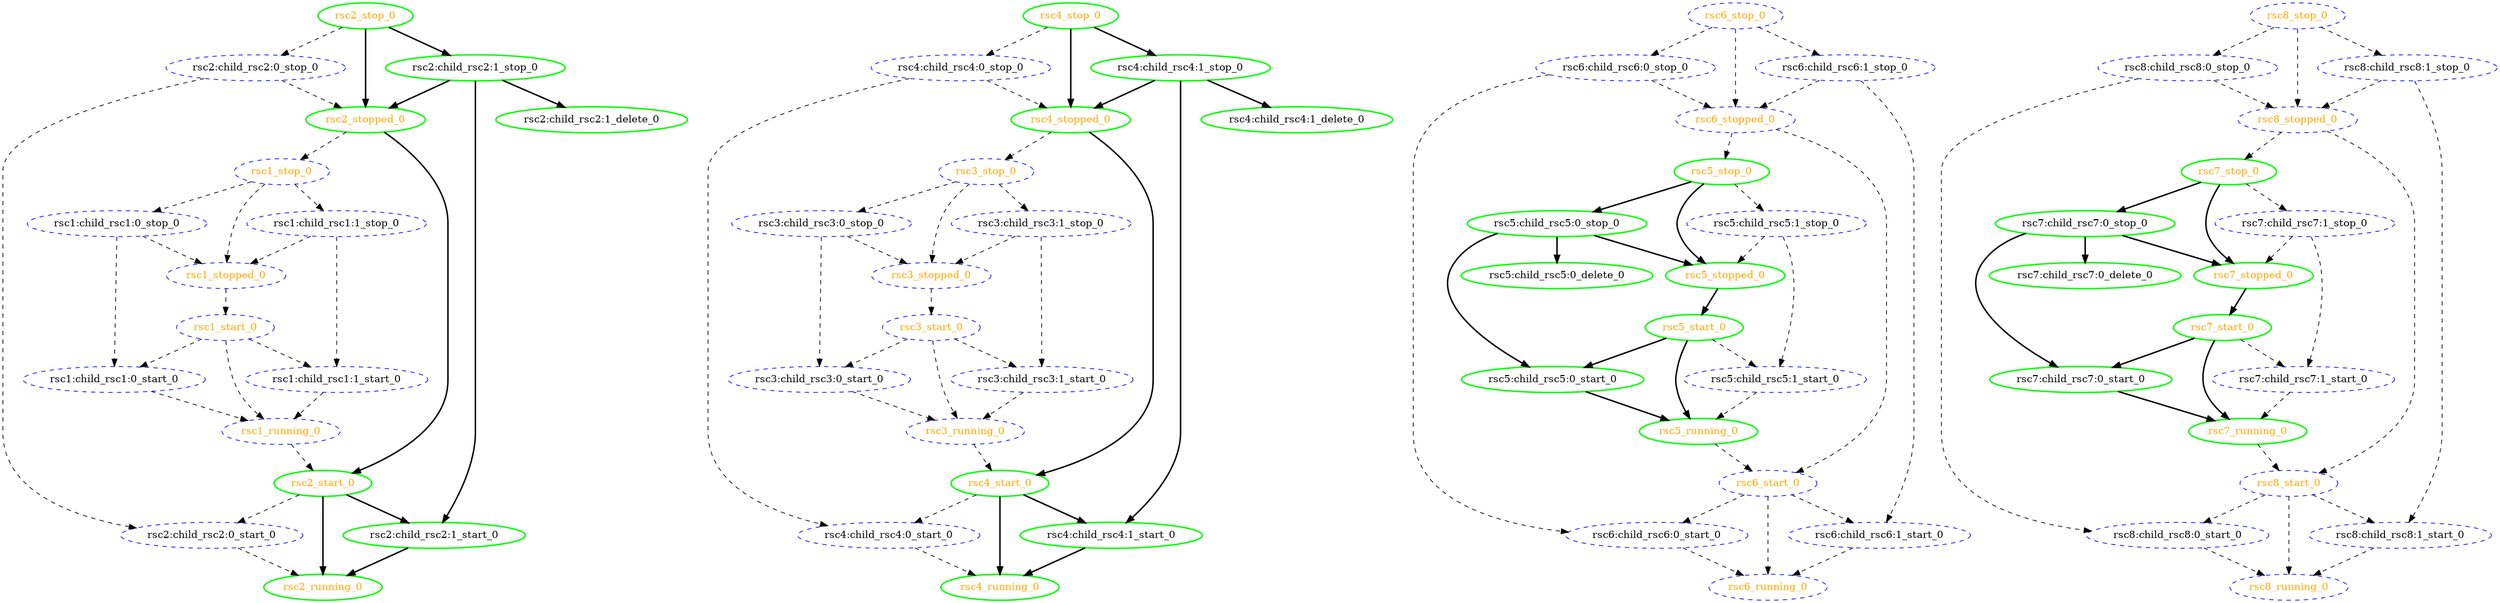 digraph "g" {
	size = "30,30"
"rsc1:child_rsc1:0_stop_0" [ style="dashed" color="blue" fontcolor="black" ]
"rsc1:child_rsc1:0_start_0" [ style="dashed" color="blue" fontcolor="black" ]
"rsc1:child_rsc1:1_stop_0" [ style="dashed" color="blue" fontcolor="black" ]
"rsc1:child_rsc1:1_start_0" [ style="dashed" color="blue" fontcolor="black" ]
"rsc1_start_0" [ style="dashed" color="blue" fontcolor="orange" ]
"rsc1_running_0" [ style="dashed" color="blue" fontcolor="orange" ]
"rsc1_stop_0" [ style="dashed" color="blue" fontcolor="orange" ]
"rsc1_stopped_0" [ style="dashed" color="blue" fontcolor="orange" ]
"rsc2:child_rsc2:0_stop_0" [ style="dashed" color="blue" fontcolor="black" ]
"rsc2:child_rsc2:0_start_0" [ style="dashed" color="blue" fontcolor="black" ]
"rsc2:child_rsc2:1_stop_0" [ tooltip="node1" style=bold color="green" fontcolor="black" ]
"rsc2:child_rsc2:1_start_0" [ tooltip="node2" style=bold color="green" fontcolor="black" ]
"rsc2:child_rsc2:1_delete_0" [ tooltip="node1" style=bold color="green" fontcolor="black" ]
"rsc2_start_0" [ tooltip="" style=bold color="green" fontcolor="orange" ]
"rsc2_running_0" [ tooltip="" style=bold color="green" fontcolor="orange" ]
"rsc2_stop_0" [ tooltip="" style=bold color="green" fontcolor="orange" ]
"rsc2_stopped_0" [ tooltip="" style=bold color="green" fontcolor="orange" ]
"rsc3:child_rsc3:0_stop_0" [ style="dashed" color="blue" fontcolor="black" ]
"rsc3:child_rsc3:0_start_0" [ style="dashed" color="blue" fontcolor="black" ]
"rsc3:child_rsc3:1_stop_0" [ style="dashed" color="blue" fontcolor="black" ]
"rsc3:child_rsc3:1_start_0" [ style="dashed" color="blue" fontcolor="black" ]
"rsc3_start_0" [ style="dashed" color="blue" fontcolor="orange" ]
"rsc3_running_0" [ style="dashed" color="blue" fontcolor="orange" ]
"rsc3_stop_0" [ style="dashed" color="blue" fontcolor="orange" ]
"rsc3_stopped_0" [ style="dashed" color="blue" fontcolor="orange" ]
"rsc4:child_rsc4:0_stop_0" [ style="dashed" color="blue" fontcolor="black" ]
"rsc4:child_rsc4:0_start_0" [ style="dashed" color="blue" fontcolor="black" ]
"rsc4:child_rsc4:1_stop_0" [ tooltip="node1" style=bold color="green" fontcolor="black" ]
"rsc4:child_rsc4:1_start_0" [ tooltip="node2" style=bold color="green" fontcolor="black" ]
"rsc4:child_rsc4:1_delete_0" [ tooltip="node1" style=bold color="green" fontcolor="black" ]
"rsc4_start_0" [ tooltip="" style=bold color="green" fontcolor="orange" ]
"rsc4_running_0" [ tooltip="" style=bold color="green" fontcolor="orange" ]
"rsc4_stop_0" [ tooltip="" style=bold color="green" fontcolor="orange" ]
"rsc4_stopped_0" [ tooltip="" style=bold color="green" fontcolor="orange" ]
"rsc5:child_rsc5:0_stop_0" [ tooltip="node2" style=bold color="green" fontcolor="black" ]
"rsc5:child_rsc5:0_start_0" [ tooltip="node1" style=bold color="green" fontcolor="black" ]
"rsc5:child_rsc5:0_delete_0" [ tooltip="node2" style=bold color="green" fontcolor="black" ]
"rsc5:child_rsc5:1_stop_0" [ style="dashed" color="blue" fontcolor="black" ]
"rsc5:child_rsc5:1_start_0" [ style="dashed" color="blue" fontcolor="black" ]
"rsc5_start_0" [ tooltip="" style=bold color="green" fontcolor="orange" ]
"rsc5_running_0" [ tooltip="" style=bold color="green" fontcolor="orange" ]
"rsc5_stop_0" [ tooltip="" style=bold color="green" fontcolor="orange" ]
"rsc5_stopped_0" [ tooltip="" style=bold color="green" fontcolor="orange" ]
"rsc6:child_rsc6:0_stop_0" [ style="dashed" color="blue" fontcolor="black" ]
"rsc6:child_rsc6:0_start_0" [ style="dashed" color="blue" fontcolor="black" ]
"rsc6:child_rsc6:1_stop_0" [ style="dashed" color="blue" fontcolor="black" ]
"rsc6:child_rsc6:1_start_0" [ style="dashed" color="blue" fontcolor="black" ]
"rsc6_start_0" [ style="dashed" color="blue" fontcolor="orange" ]
"rsc6_running_0" [ style="dashed" color="blue" fontcolor="orange" ]
"rsc6_stop_0" [ style="dashed" color="blue" fontcolor="orange" ]
"rsc6_stopped_0" [ style="dashed" color="blue" fontcolor="orange" ]
"rsc7:child_rsc7:0_stop_0" [ tooltip="node2" style=bold color="green" fontcolor="black" ]
"rsc7:child_rsc7:0_start_0" [ tooltip="node1" style=bold color="green" fontcolor="black" ]
"rsc7:child_rsc7:0_delete_0" [ tooltip="node2" style=bold color="green" fontcolor="black" ]
"rsc7:child_rsc7:1_stop_0" [ style="dashed" color="blue" fontcolor="black" ]
"rsc7:child_rsc7:1_start_0" [ style="dashed" color="blue" fontcolor="black" ]
"rsc7_start_0" [ tooltip="" style=bold color="green" fontcolor="orange" ]
"rsc7_running_0" [ tooltip="" style=bold color="green" fontcolor="orange" ]
"rsc7_stop_0" [ tooltip="" style=bold color="green" fontcolor="orange" ]
"rsc7_stopped_0" [ tooltip="" style=bold color="green" fontcolor="orange" ]
"rsc8:child_rsc8:0_stop_0" [ style="dashed" color="blue" fontcolor="black" ]
"rsc8:child_rsc8:0_start_0" [ style="dashed" color="blue" fontcolor="black" ]
"rsc8:child_rsc8:1_stop_0" [ style="dashed" color="blue" fontcolor="black" ]
"rsc8:child_rsc8:1_start_0" [ style="dashed" color="blue" fontcolor="black" ]
"rsc8_start_0" [ style="dashed" color="blue" fontcolor="orange" ]
"rsc8_running_0" [ style="dashed" color="blue" fontcolor="orange" ]
"rsc8_stop_0" [ style="dashed" color="blue" fontcolor="orange" ]
"rsc8_stopped_0" [ style="dashed" color="blue" fontcolor="orange" ]
"rsc1_stop_0" -> "rsc1:child_rsc1:0_stop_0" [ style = dashed]
"rsc1:child_rsc1:0_stop_0" -> "rsc1:child_rsc1:0_start_0" [ style = dashed]
"rsc1_start_0" -> "rsc1:child_rsc1:0_start_0" [ style = dashed]
"rsc1_stop_0" -> "rsc1:child_rsc1:1_stop_0" [ style = dashed]
"rsc1:child_rsc1:1_stop_0" -> "rsc1:child_rsc1:1_start_0" [ style = dashed]
"rsc1_start_0" -> "rsc1:child_rsc1:1_start_0" [ style = dashed]
"rsc1_stopped_0" -> "rsc1_start_0" [ style = dashed]
"rsc1_start_0" -> "rsc1_running_0" [ style = dashed]
"rsc1:child_rsc1:0_start_0" -> "rsc1_running_0" [ style = dashed]
"rsc1:child_rsc1:1_start_0" -> "rsc1_running_0" [ style = dashed]
"rsc2_stopped_0" -> "rsc1_stop_0" [ style = dashed]
"rsc1_stop_0" -> "rsc1_stopped_0" [ style = dashed]
"rsc1:child_rsc1:0_stop_0" -> "rsc1_stopped_0" [ style = dashed]
"rsc1:child_rsc1:1_stop_0" -> "rsc1_stopped_0" [ style = dashed]
"rsc2_stop_0" -> "rsc2:child_rsc2:0_stop_0" [ style = dashed]
"rsc2:child_rsc2:0_stop_0" -> "rsc2:child_rsc2:0_start_0" [ style = dashed]
"rsc2_start_0" -> "rsc2:child_rsc2:0_start_0" [ style = dashed]
"rsc2_stop_0" -> "rsc2:child_rsc2:1_stop_0" [ style = bold]
"rsc2:child_rsc2:1_stop_0" -> "rsc2:child_rsc2:1_start_0" [ style = bold]
"rsc2_start_0" -> "rsc2:child_rsc2:1_start_0" [ style = bold]
"rsc2:child_rsc2:1_stop_0" -> "rsc2:child_rsc2:1_delete_0" [ style = bold]
"rsc1_running_0" -> "rsc2_start_0" [ style = dashed]
"rsc2_stopped_0" -> "rsc2_start_0" [ style = bold]
"rsc2:child_rsc2:0_start_0" -> "rsc2_running_0" [ style = dashed]
"rsc2:child_rsc2:1_start_0" -> "rsc2_running_0" [ style = bold]
"rsc2_start_0" -> "rsc2_running_0" [ style = bold]
"rsc2:child_rsc2:0_stop_0" -> "rsc2_stopped_0" [ style = dashed]
"rsc2:child_rsc2:1_stop_0" -> "rsc2_stopped_0" [ style = bold]
"rsc2_stop_0" -> "rsc2_stopped_0" [ style = bold]
"rsc3_stop_0" -> "rsc3:child_rsc3:0_stop_0" [ style = dashed]
"rsc3:child_rsc3:0_stop_0" -> "rsc3:child_rsc3:0_start_0" [ style = dashed]
"rsc3_start_0" -> "rsc3:child_rsc3:0_start_0" [ style = dashed]
"rsc3_stop_0" -> "rsc3:child_rsc3:1_stop_0" [ style = dashed]
"rsc3:child_rsc3:1_stop_0" -> "rsc3:child_rsc3:1_start_0" [ style = dashed]
"rsc3_start_0" -> "rsc3:child_rsc3:1_start_0" [ style = dashed]
"rsc3_stopped_0" -> "rsc3_start_0" [ style = dashed]
"rsc3_start_0" -> "rsc3_running_0" [ style = dashed]
"rsc3:child_rsc3:0_start_0" -> "rsc3_running_0" [ style = dashed]
"rsc3:child_rsc3:1_start_0" -> "rsc3_running_0" [ style = dashed]
"rsc4_stopped_0" -> "rsc3_stop_0" [ style = dashed]
"rsc3_stop_0" -> "rsc3_stopped_0" [ style = dashed]
"rsc3:child_rsc3:0_stop_0" -> "rsc3_stopped_0" [ style = dashed]
"rsc3:child_rsc3:1_stop_0" -> "rsc3_stopped_0" [ style = dashed]
"rsc4_stop_0" -> "rsc4:child_rsc4:0_stop_0" [ style = dashed]
"rsc4:child_rsc4:0_stop_0" -> "rsc4:child_rsc4:0_start_0" [ style = dashed]
"rsc4_start_0" -> "rsc4:child_rsc4:0_start_0" [ style = dashed]
"rsc4_stop_0" -> "rsc4:child_rsc4:1_stop_0" [ style = bold]
"rsc4:child_rsc4:1_stop_0" -> "rsc4:child_rsc4:1_start_0" [ style = bold]
"rsc4_start_0" -> "rsc4:child_rsc4:1_start_0" [ style = bold]
"rsc4:child_rsc4:1_stop_0" -> "rsc4:child_rsc4:1_delete_0" [ style = bold]
"rsc3_running_0" -> "rsc4_start_0" [ style = dashed]
"rsc4_stopped_0" -> "rsc4_start_0" [ style = bold]
"rsc4:child_rsc4:0_start_0" -> "rsc4_running_0" [ style = dashed]
"rsc4:child_rsc4:1_start_0" -> "rsc4_running_0" [ style = bold]
"rsc4_start_0" -> "rsc4_running_0" [ style = bold]
"rsc4:child_rsc4:0_stop_0" -> "rsc4_stopped_0" [ style = dashed]
"rsc4:child_rsc4:1_stop_0" -> "rsc4_stopped_0" [ style = bold]
"rsc4_stop_0" -> "rsc4_stopped_0" [ style = bold]
"rsc5_stop_0" -> "rsc5:child_rsc5:0_stop_0" [ style = bold]
"rsc5:child_rsc5:0_stop_0" -> "rsc5:child_rsc5:0_start_0" [ style = bold]
"rsc5_start_0" -> "rsc5:child_rsc5:0_start_0" [ style = bold]
"rsc5:child_rsc5:0_stop_0" -> "rsc5:child_rsc5:0_delete_0" [ style = bold]
"rsc5_stop_0" -> "rsc5:child_rsc5:1_stop_0" [ style = dashed]
"rsc5:child_rsc5:1_stop_0" -> "rsc5:child_rsc5:1_start_0" [ style = dashed]
"rsc5_start_0" -> "rsc5:child_rsc5:1_start_0" [ style = dashed]
"rsc5_stopped_0" -> "rsc5_start_0" [ style = bold]
"rsc5:child_rsc5:0_start_0" -> "rsc5_running_0" [ style = bold]
"rsc5:child_rsc5:1_start_0" -> "rsc5_running_0" [ style = dashed]
"rsc5_start_0" -> "rsc5_running_0" [ style = bold]
"rsc6_stopped_0" -> "rsc5_stop_0" [ style = dashed]
"rsc5:child_rsc5:0_stop_0" -> "rsc5_stopped_0" [ style = bold]
"rsc5:child_rsc5:1_stop_0" -> "rsc5_stopped_0" [ style = dashed]
"rsc5_stop_0" -> "rsc5_stopped_0" [ style = bold]
"rsc6_stop_0" -> "rsc6:child_rsc6:0_stop_0" [ style = dashed]
"rsc6:child_rsc6:0_stop_0" -> "rsc6:child_rsc6:0_start_0" [ style = dashed]
"rsc6_start_0" -> "rsc6:child_rsc6:0_start_0" [ style = dashed]
"rsc6_stop_0" -> "rsc6:child_rsc6:1_stop_0" [ style = dashed]
"rsc6:child_rsc6:1_stop_0" -> "rsc6:child_rsc6:1_start_0" [ style = dashed]
"rsc6_start_0" -> "rsc6:child_rsc6:1_start_0" [ style = dashed]
"rsc5_running_0" -> "rsc6_start_0" [ style = dashed]
"rsc6_stopped_0" -> "rsc6_start_0" [ style = dashed]
"rsc6_start_0" -> "rsc6_running_0" [ style = dashed]
"rsc6:child_rsc6:0_start_0" -> "rsc6_running_0" [ style = dashed]
"rsc6:child_rsc6:1_start_0" -> "rsc6_running_0" [ style = dashed]
"rsc6_stop_0" -> "rsc6_stopped_0" [ style = dashed]
"rsc6:child_rsc6:0_stop_0" -> "rsc6_stopped_0" [ style = dashed]
"rsc6:child_rsc6:1_stop_0" -> "rsc6_stopped_0" [ style = dashed]
"rsc7_stop_0" -> "rsc7:child_rsc7:0_stop_0" [ style = bold]
"rsc7:child_rsc7:0_stop_0" -> "rsc7:child_rsc7:0_start_0" [ style = bold]
"rsc7_start_0" -> "rsc7:child_rsc7:0_start_0" [ style = bold]
"rsc7:child_rsc7:0_stop_0" -> "rsc7:child_rsc7:0_delete_0" [ style = bold]
"rsc7_stop_0" -> "rsc7:child_rsc7:1_stop_0" [ style = dashed]
"rsc7:child_rsc7:1_stop_0" -> "rsc7:child_rsc7:1_start_0" [ style = dashed]
"rsc7_start_0" -> "rsc7:child_rsc7:1_start_0" [ style = dashed]
"rsc7_stopped_0" -> "rsc7_start_0" [ style = bold]
"rsc7:child_rsc7:0_start_0" -> "rsc7_running_0" [ style = bold]
"rsc7:child_rsc7:1_start_0" -> "rsc7_running_0" [ style = dashed]
"rsc7_start_0" -> "rsc7_running_0" [ style = bold]
"rsc8_stopped_0" -> "rsc7_stop_0" [ style = dashed]
"rsc7:child_rsc7:0_stop_0" -> "rsc7_stopped_0" [ style = bold]
"rsc7:child_rsc7:1_stop_0" -> "rsc7_stopped_0" [ style = dashed]
"rsc7_stop_0" -> "rsc7_stopped_0" [ style = bold]
"rsc8_stop_0" -> "rsc8:child_rsc8:0_stop_0" [ style = dashed]
"rsc8:child_rsc8:0_stop_0" -> "rsc8:child_rsc8:0_start_0" [ style = dashed]
"rsc8_start_0" -> "rsc8:child_rsc8:0_start_0" [ style = dashed]
"rsc8_stop_0" -> "rsc8:child_rsc8:1_stop_0" [ style = dashed]
"rsc8:child_rsc8:1_stop_0" -> "rsc8:child_rsc8:1_start_0" [ style = dashed]
"rsc8_start_0" -> "rsc8:child_rsc8:1_start_0" [ style = dashed]
"rsc7_running_0" -> "rsc8_start_0" [ style = dashed]
"rsc8_stopped_0" -> "rsc8_start_0" [ style = dashed]
"rsc8_start_0" -> "rsc8_running_0" [ style = dashed]
"rsc8:child_rsc8:0_start_0" -> "rsc8_running_0" [ style = dashed]
"rsc8:child_rsc8:1_start_0" -> "rsc8_running_0" [ style = dashed]
"rsc8_stop_0" -> "rsc8_stopped_0" [ style = dashed]
"rsc8:child_rsc8:0_stop_0" -> "rsc8_stopped_0" [ style = dashed]
"rsc8:child_rsc8:1_stop_0" -> "rsc8_stopped_0" [ style = dashed]
}
